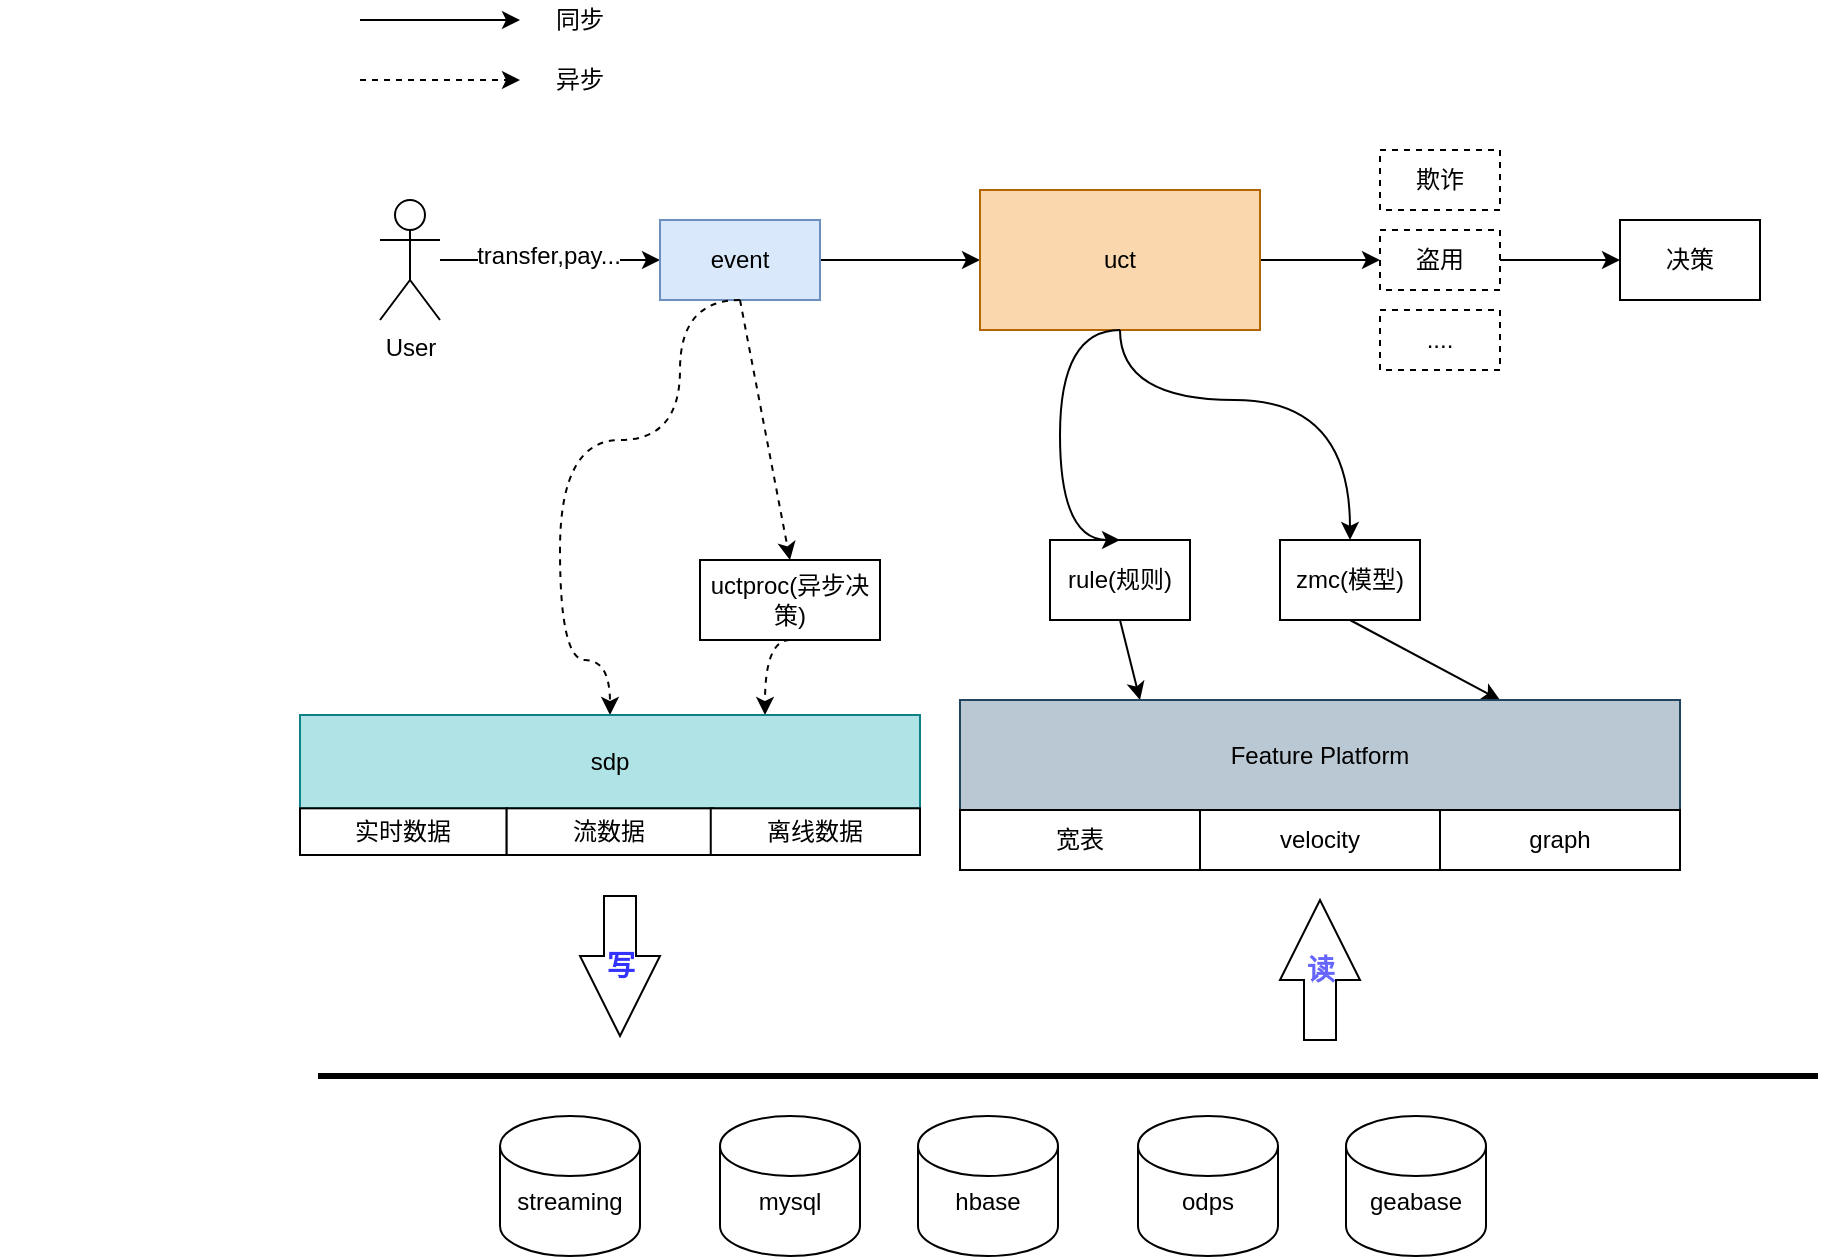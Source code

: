 <mxfile version="13.6.5" type="github">
  <diagram id="Q96ozdOJ_pWK0FEXUFN_" name="Page-1">
    <mxGraphModel dx="2083" dy="843" grid="1" gridSize="10" guides="1" tooltips="1" connect="1" arrows="1" fold="1" page="1" pageScale="1" pageWidth="827" pageHeight="1169" math="0" shadow="0">
      <root>
        <mxCell id="0" />
        <mxCell id="1" parent="0" />
        <mxCell id="vSkpdnjfzL6lSjrzOQnd-3" value="" style="edgeStyle=orthogonalEdgeStyle;rounded=0;orthogonalLoop=1;jettySize=auto;html=1;" edge="1" parent="1" source="vSkpdnjfzL6lSjrzOQnd-1" target="vSkpdnjfzL6lSjrzOQnd-2">
          <mxGeometry relative="1" as="geometry" />
        </mxCell>
        <mxCell id="vSkpdnjfzL6lSjrzOQnd-4" value="&lt;font style=&quot;font-size: 12px&quot;&gt;transfer,pay...&lt;/font&gt;" style="edgeLabel;html=1;align=center;verticalAlign=middle;resizable=0;points=[];" vertex="1" connectable="0" parent="vSkpdnjfzL6lSjrzOQnd-3">
          <mxGeometry x="-0.018" y="2" relative="1" as="geometry">
            <mxPoint as="offset" />
          </mxGeometry>
        </mxCell>
        <mxCell id="vSkpdnjfzL6lSjrzOQnd-1" value="User" style="shape=umlActor;verticalLabelPosition=bottom;verticalAlign=top;html=1;outlineConnect=0;" vertex="1" parent="1">
          <mxGeometry x="70" y="160" width="30" height="60" as="geometry" />
        </mxCell>
        <mxCell id="vSkpdnjfzL6lSjrzOQnd-9" style="edgeStyle=orthogonalEdgeStyle;rounded=0;orthogonalLoop=1;jettySize=auto;html=1;exitX=1;exitY=0.5;exitDx=0;exitDy=0;entryX=0;entryY=0.5;entryDx=0;entryDy=0;" edge="1" parent="1" source="vSkpdnjfzL6lSjrzOQnd-2" target="vSkpdnjfzL6lSjrzOQnd-7">
          <mxGeometry relative="1" as="geometry" />
        </mxCell>
        <mxCell id="vSkpdnjfzL6lSjrzOQnd-2" value="event" style="rounded=0;whiteSpace=wrap;html=1;fillColor=#dae8fc;strokeColor=#6c8ebf;" vertex="1" parent="1">
          <mxGeometry x="210" y="170" width="80" height="40" as="geometry" />
        </mxCell>
        <mxCell id="vSkpdnjfzL6lSjrzOQnd-15" style="edgeStyle=orthogonalEdgeStyle;rounded=0;orthogonalLoop=1;jettySize=auto;html=1;exitX=1;exitY=0.5;exitDx=0;exitDy=0;entryX=0;entryY=0.5;entryDx=0;entryDy=0;" edge="1" parent="1" source="vSkpdnjfzL6lSjrzOQnd-7" target="vSkpdnjfzL6lSjrzOQnd-12">
          <mxGeometry relative="1" as="geometry" />
        </mxCell>
        <mxCell id="vSkpdnjfzL6lSjrzOQnd-7" value="uct" style="rounded=0;whiteSpace=wrap;html=1;fillColor=#fad7ac;strokeColor=#b46504;" vertex="1" parent="1">
          <mxGeometry x="370" y="155" width="140" height="70" as="geometry" />
        </mxCell>
        <mxCell id="vSkpdnjfzL6lSjrzOQnd-16" value="" style="group;dashed=1;dashPattern=1 2;" vertex="1" connectable="0" parent="1">
          <mxGeometry x="570" y="135" width="60" height="110" as="geometry" />
        </mxCell>
        <mxCell id="vSkpdnjfzL6lSjrzOQnd-11" value="欺诈" style="rounded=0;whiteSpace=wrap;html=1;dashed=1;" vertex="1" parent="vSkpdnjfzL6lSjrzOQnd-16">
          <mxGeometry width="60" height="30" as="geometry" />
        </mxCell>
        <mxCell id="vSkpdnjfzL6lSjrzOQnd-12" value="盗用" style="rounded=0;whiteSpace=wrap;html=1;dashed=1;" vertex="1" parent="vSkpdnjfzL6lSjrzOQnd-16">
          <mxGeometry y="40" width="60" height="30" as="geometry" />
        </mxCell>
        <mxCell id="vSkpdnjfzL6lSjrzOQnd-13" value="...." style="rounded=0;whiteSpace=wrap;html=1;dashed=1;" vertex="1" parent="vSkpdnjfzL6lSjrzOQnd-16">
          <mxGeometry y="80" width="60" height="30" as="geometry" />
        </mxCell>
        <mxCell id="vSkpdnjfzL6lSjrzOQnd-17" value="决策" style="whiteSpace=wrap;html=1;rounded=0;" vertex="1" parent="1">
          <mxGeometry x="690" y="170" width="70" height="40" as="geometry" />
        </mxCell>
        <mxCell id="vSkpdnjfzL6lSjrzOQnd-18" value="" style="edgeStyle=orthogonalEdgeStyle;rounded=0;orthogonalLoop=1;jettySize=auto;html=1;" edge="1" parent="1" source="vSkpdnjfzL6lSjrzOQnd-12" target="vSkpdnjfzL6lSjrzOQnd-17">
          <mxGeometry relative="1" as="geometry" />
        </mxCell>
        <mxCell id="vSkpdnjfzL6lSjrzOQnd-19" value="rule(规则)" style="rounded=0;whiteSpace=wrap;html=1;" vertex="1" parent="1">
          <mxGeometry x="405" y="330" width="70" height="40" as="geometry" />
        </mxCell>
        <mxCell id="vSkpdnjfzL6lSjrzOQnd-20" value="zmc(模型)" style="rounded=0;whiteSpace=wrap;html=1;" vertex="1" parent="1">
          <mxGeometry x="520" y="330" width="70" height="40" as="geometry" />
        </mxCell>
        <mxCell id="vSkpdnjfzL6lSjrzOQnd-21" value="" style="endArrow=classic;html=1;exitX=0.5;exitY=1;exitDx=0;exitDy=0;entryX=0.25;entryY=0;entryDx=0;entryDy=0;" edge="1" parent="1" source="vSkpdnjfzL6lSjrzOQnd-19" target="vSkpdnjfzL6lSjrzOQnd-30">
          <mxGeometry width="50" height="50" relative="1" as="geometry">
            <mxPoint x="610" y="640" as="sourcePoint" />
            <mxPoint x="510" y="390" as="targetPoint" />
          </mxGeometry>
        </mxCell>
        <mxCell id="vSkpdnjfzL6lSjrzOQnd-24" value="" style="endArrow=classic;html=1;" edge="1" parent="1">
          <mxGeometry width="50" height="50" relative="1" as="geometry">
            <mxPoint x="60" y="70" as="sourcePoint" />
            <mxPoint x="140" y="70" as="targetPoint" />
          </mxGeometry>
        </mxCell>
        <mxCell id="vSkpdnjfzL6lSjrzOQnd-25" value="同步" style="text;html=1;strokeColor=none;fillColor=none;align=center;verticalAlign=middle;whiteSpace=wrap;rounded=0;" vertex="1" parent="1">
          <mxGeometry x="150" y="60" width="40" height="20" as="geometry" />
        </mxCell>
        <mxCell id="vSkpdnjfzL6lSjrzOQnd-26" value="" style="endArrow=classic;html=1;dashed=1;" edge="1" parent="1">
          <mxGeometry width="50" height="50" relative="1" as="geometry">
            <mxPoint x="60" y="100" as="sourcePoint" />
            <mxPoint x="140" y="100" as="targetPoint" />
          </mxGeometry>
        </mxCell>
        <mxCell id="vSkpdnjfzL6lSjrzOQnd-27" value="异步" style="text;html=1;strokeColor=none;fillColor=none;align=center;verticalAlign=middle;whiteSpace=wrap;rounded=0;" vertex="1" parent="1">
          <mxGeometry x="150" y="90" width="40" height="20" as="geometry" />
        </mxCell>
        <mxCell id="vSkpdnjfzL6lSjrzOQnd-28" value="" style="endArrow=classic;html=1;exitX=0.5;exitY=1;exitDx=0;exitDy=0;entryX=0.5;entryY=0;entryDx=0;entryDy=0;edgeStyle=orthogonalEdgeStyle;curved=1;" edge="1" parent="1" source="vSkpdnjfzL6lSjrzOQnd-7" target="vSkpdnjfzL6lSjrzOQnd-20">
          <mxGeometry width="50" height="50" relative="1" as="geometry">
            <mxPoint x="110" y="390" as="sourcePoint" />
            <mxPoint x="160" y="340" as="targetPoint" />
            <Array as="points">
              <mxPoint x="440" y="260" />
              <mxPoint x="555" y="260" />
            </Array>
          </mxGeometry>
        </mxCell>
        <mxCell id="vSkpdnjfzL6lSjrzOQnd-29" value="" style="endArrow=classic;html=1;exitX=0.5;exitY=1;exitDx=0;exitDy=0;entryX=0.5;entryY=0;entryDx=0;entryDy=0;edgeStyle=orthogonalEdgeStyle;curved=1;" edge="1" parent="1" source="vSkpdnjfzL6lSjrzOQnd-7" target="vSkpdnjfzL6lSjrzOQnd-19">
          <mxGeometry width="50" height="50" relative="1" as="geometry">
            <mxPoint x="120" y="400" as="sourcePoint" />
            <mxPoint x="170" y="350" as="targetPoint" />
            <Array as="points">
              <mxPoint x="410" y="225" />
              <mxPoint x="410" y="330" />
            </Array>
          </mxGeometry>
        </mxCell>
        <mxCell id="vSkpdnjfzL6lSjrzOQnd-35" value="" style="endArrow=classic;html=1;exitX=0.5;exitY=1;exitDx=0;exitDy=0;entryX=0.75;entryY=0;entryDx=0;entryDy=0;" edge="1" parent="1" source="vSkpdnjfzL6lSjrzOQnd-20" target="vSkpdnjfzL6lSjrzOQnd-30">
          <mxGeometry width="50" height="50" relative="1" as="geometry">
            <mxPoint x="450" y="380" as="sourcePoint" />
            <mxPoint x="461.25" y="420" as="targetPoint" />
          </mxGeometry>
        </mxCell>
        <mxCell id="vSkpdnjfzL6lSjrzOQnd-42" style="edgeStyle=orthogonalEdgeStyle;curved=1;rounded=0;orthogonalLoop=1;jettySize=auto;html=1;exitX=0.5;exitY=1;exitDx=0;exitDy=0;entryX=0.75;entryY=0;entryDx=0;entryDy=0;dashed=1;" edge="1" parent="1" source="vSkpdnjfzL6lSjrzOQnd-37" target="vSkpdnjfzL6lSjrzOQnd-31">
          <mxGeometry relative="1" as="geometry" />
        </mxCell>
        <mxCell id="vSkpdnjfzL6lSjrzOQnd-37" value="uctproc(异步决策)" style="whiteSpace=wrap;html=1;rounded=0;" vertex="1" parent="1">
          <mxGeometry x="230" y="340" width="90" height="40" as="geometry" />
        </mxCell>
        <mxCell id="vSkpdnjfzL6lSjrzOQnd-39" value="" style="endArrow=classic;html=1;dashed=1;exitX=0.5;exitY=1;exitDx=0;exitDy=0;entryX=0.5;entryY=0;entryDx=0;entryDy=0;elbow=vertical;edgeStyle=orthogonalEdgeStyle;curved=1;" edge="1" parent="1" source="vSkpdnjfzL6lSjrzOQnd-2" target="vSkpdnjfzL6lSjrzOQnd-31">
          <mxGeometry width="50" height="50" relative="1" as="geometry">
            <mxPoint x="390" y="480" as="sourcePoint" />
            <mxPoint x="440" y="430" as="targetPoint" />
            <Array as="points">
              <mxPoint x="220" y="210" />
              <mxPoint x="220" y="280" />
              <mxPoint x="160" y="280" />
              <mxPoint x="160" y="390" />
              <mxPoint x="185" y="390" />
            </Array>
          </mxGeometry>
        </mxCell>
        <mxCell id="vSkpdnjfzL6lSjrzOQnd-41" value="" style="endArrow=classic;html=1;dashed=1;exitX=0.5;exitY=1;exitDx=0;exitDy=0;entryX=0.5;entryY=0;entryDx=0;entryDy=0;" edge="1" parent="1" source="vSkpdnjfzL6lSjrzOQnd-2" target="vSkpdnjfzL6lSjrzOQnd-37">
          <mxGeometry width="50" height="50" relative="1" as="geometry">
            <mxPoint x="390" y="480" as="sourcePoint" />
            <mxPoint x="440" y="430" as="targetPoint" />
          </mxGeometry>
        </mxCell>
        <mxCell id="vSkpdnjfzL6lSjrzOQnd-43" value="" style="endArrow=none;html=1;strokeWidth=3;" edge="1" parent="1">
          <mxGeometry width="50" height="50" relative="1" as="geometry">
            <mxPoint x="39" y="598" as="sourcePoint" />
            <mxPoint x="789" y="598" as="targetPoint" />
          </mxGeometry>
        </mxCell>
        <mxCell id="vSkpdnjfzL6lSjrzOQnd-50" value="&lt;b&gt;&lt;font style=&quot;font-size: 14px&quot; color=&quot;#3333ff&quot;&gt;写&lt;/font&gt;&lt;/b&gt;" style="html=1;shadow=0;dashed=0;align=center;verticalAlign=middle;shape=mxgraph.arrows2.arrow;dy=0.6;dx=40;direction=south;notch=0;" vertex="1" parent="1">
          <mxGeometry x="170" y="508" width="40" height="70" as="geometry" />
        </mxCell>
        <mxCell id="vSkpdnjfzL6lSjrzOQnd-52" value="&lt;b&gt;&lt;font style=&quot;font-size: 14px&quot; color=&quot;#6666ff&quot;&gt;读&lt;/font&gt;&lt;/b&gt;" style="html=1;shadow=0;dashed=0;align=center;verticalAlign=middle;shape=mxgraph.arrows2.arrow;dy=0.6;dx=40;direction=north;notch=0;" vertex="1" parent="1">
          <mxGeometry x="520" y="510" width="40" height="70" as="geometry" />
        </mxCell>
        <mxCell id="vSkpdnjfzL6lSjrzOQnd-54" value="" style="group;container=1;" vertex="1" connectable="0" parent="1">
          <mxGeometry x="130" y="618" width="493" height="70" as="geometry" />
        </mxCell>
        <mxCell id="vSkpdnjfzL6lSjrzOQnd-49" value="" style="group;container=1;" vertex="1" connectable="0" parent="vSkpdnjfzL6lSjrzOQnd-54">
          <mxGeometry x="99" width="394" height="70" as="geometry" />
        </mxCell>
        <mxCell id="vSkpdnjfzL6lSjrzOQnd-45" value="&lt;br&gt;mysql" style="shape=cylinder2;whiteSpace=wrap;html=1;boundedLbl=1;backgroundOutline=1;size=15;" vertex="1" parent="vSkpdnjfzL6lSjrzOQnd-49">
          <mxGeometry x="11" width="70" height="70" as="geometry" />
        </mxCell>
        <mxCell id="vSkpdnjfzL6lSjrzOQnd-46" value="&lt;br&gt;hbase" style="shape=cylinder2;whiteSpace=wrap;html=1;boundedLbl=1;backgroundOutline=1;size=15;" vertex="1" parent="vSkpdnjfzL6lSjrzOQnd-49">
          <mxGeometry x="110" width="70" height="70" as="geometry" />
        </mxCell>
        <mxCell id="vSkpdnjfzL6lSjrzOQnd-47" value="&lt;br&gt;odps" style="shape=cylinder2;whiteSpace=wrap;html=1;boundedLbl=1;backgroundOutline=1;size=15;" vertex="1" parent="vSkpdnjfzL6lSjrzOQnd-49">
          <mxGeometry x="220" width="70" height="70" as="geometry" />
        </mxCell>
        <mxCell id="vSkpdnjfzL6lSjrzOQnd-48" value="&lt;br&gt;geabase" style="shape=cylinder2;whiteSpace=wrap;html=1;boundedLbl=1;backgroundOutline=1;size=15;" vertex="1" parent="vSkpdnjfzL6lSjrzOQnd-49">
          <mxGeometry x="324" width="70" height="70" as="geometry" />
        </mxCell>
        <mxCell id="vSkpdnjfzL6lSjrzOQnd-53" value="&lt;br&gt;streaming" style="shape=cylinder2;whiteSpace=wrap;html=1;boundedLbl=1;backgroundOutline=1;size=15;" vertex="1" parent="vSkpdnjfzL6lSjrzOQnd-54">
          <mxGeometry width="70" height="70" as="geometry" />
        </mxCell>
        <mxCell id="vSkpdnjfzL6lSjrzOQnd-61" value="" style="group" vertex="1" connectable="0" parent="1">
          <mxGeometry x="360" y="410" width="360" height="85" as="geometry" />
        </mxCell>
        <mxCell id="vSkpdnjfzL6lSjrzOQnd-30" value="Feature Platform" style="rounded=0;whiteSpace=wrap;html=1;fillColor=#bac8d3;strokeColor=#23445d;" vertex="1" parent="vSkpdnjfzL6lSjrzOQnd-61">
          <mxGeometry width="360" height="55" as="geometry" />
        </mxCell>
        <mxCell id="vSkpdnjfzL6lSjrzOQnd-56" value="velocity" style="rounded=0;whiteSpace=wrap;html=1;" vertex="1" parent="vSkpdnjfzL6lSjrzOQnd-61">
          <mxGeometry x="120" y="55" width="120" height="30" as="geometry" />
        </mxCell>
        <mxCell id="vSkpdnjfzL6lSjrzOQnd-57" value="graph" style="rounded=0;whiteSpace=wrap;html=1;" vertex="1" parent="vSkpdnjfzL6lSjrzOQnd-61">
          <mxGeometry x="240" y="55" width="120" height="30" as="geometry" />
        </mxCell>
        <mxCell id="vSkpdnjfzL6lSjrzOQnd-60" value="宽表" style="rounded=0;whiteSpace=wrap;html=1;" vertex="1" parent="vSkpdnjfzL6lSjrzOQnd-61">
          <mxGeometry y="55" width="120" height="30" as="geometry" />
        </mxCell>
        <mxCell id="vSkpdnjfzL6lSjrzOQnd-69" value="" style="group" vertex="1" connectable="0" parent="1">
          <mxGeometry x="-120" y="578" width="80" height="110" as="geometry" />
        </mxCell>
        <mxCell id="vSkpdnjfzL6lSjrzOQnd-70" value="" style="group" vertex="1" connectable="0" parent="1">
          <mxGeometry x="30" y="417.5" width="310" height="70" as="geometry" />
        </mxCell>
        <mxCell id="vSkpdnjfzL6lSjrzOQnd-31" value="sdp" style="whiteSpace=wrap;html=1;rounded=0;fillColor=#b0e3e6;strokeColor=#0e8088;" vertex="1" parent="vSkpdnjfzL6lSjrzOQnd-70">
          <mxGeometry width="310" height="46.667" as="geometry" />
        </mxCell>
        <mxCell id="vSkpdnjfzL6lSjrzOQnd-62" value="实时数据" style="rounded=0;whiteSpace=wrap;html=1;" vertex="1" parent="vSkpdnjfzL6lSjrzOQnd-70">
          <mxGeometry y="46.667" width="103.333" height="23.333" as="geometry" />
        </mxCell>
        <mxCell id="vSkpdnjfzL6lSjrzOQnd-63" value="流数据" style="rounded=0;whiteSpace=wrap;html=1;" vertex="1" parent="vSkpdnjfzL6lSjrzOQnd-70">
          <mxGeometry x="103.333" y="46.667" width="103.333" height="23.333" as="geometry" />
        </mxCell>
        <mxCell id="vSkpdnjfzL6lSjrzOQnd-64" value="离线数据" style="rounded=0;whiteSpace=wrap;html=1;" vertex="1" parent="vSkpdnjfzL6lSjrzOQnd-70">
          <mxGeometry x="205.375" y="46.667" width="104.625" height="23.333" as="geometry" />
        </mxCell>
      </root>
    </mxGraphModel>
  </diagram>
</mxfile>
